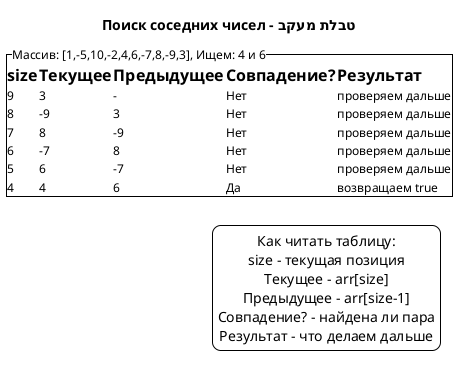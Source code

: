 @startuml
title טבלת מעקב - Поиск соседних чисел
skinparam backgroundColor white
skinparam {
    defaultFontSize 12
    defaultTextAlignment center
}

salt
{
    {^"Массив: [1,-5,10,-2,4,6,-7,8,-9,3], Ищем: 4 и 6"
    |= size |= Текущее |= Предыдущее |= Совпадение? |= Результат
    | 9 | 3 | - | Нет | проверяем дальше
    | 8 | -9 | 3 | Нет | проверяем дальше
    | 7 | 8 | -9 | Нет | проверяем дальше
    | 6 | -7 | 8 | Нет | проверяем дальше
    | 5 | 6 | -7 | Нет | проверяем дальше
    | 4 | 4 | 6 | Да | возвращаем true
    }
}

legend right
    Как читать таблицу:
    size - текущая позиция
    Текущее - arr[size]
    Предыдущее - arr[size-1]
    Совпадение? - найдена ли пара
    Результат - что делаем дальше
end legend

@enduml

